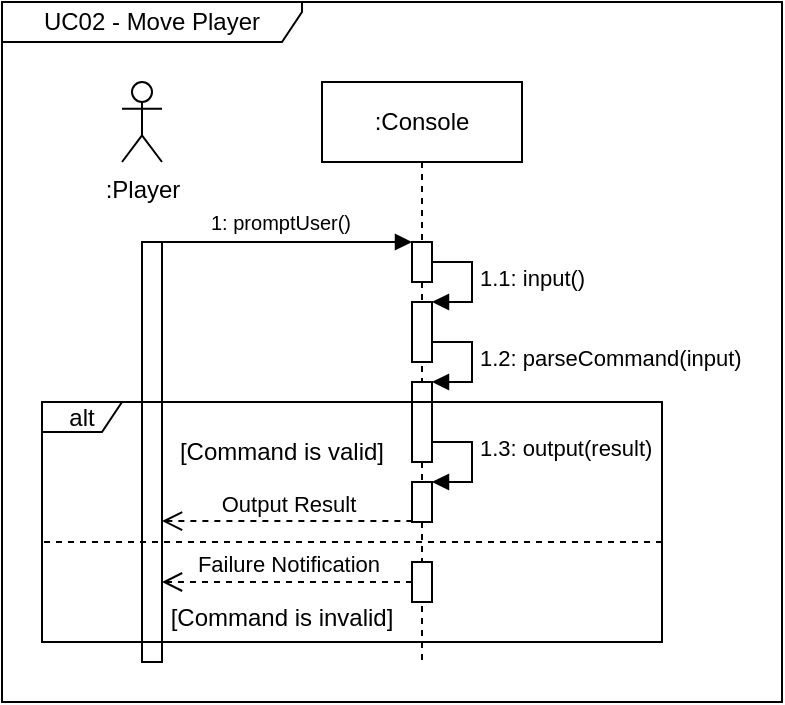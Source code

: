 <mxfile version="12.1.0" type="device" pages="1"><diagram id="g9EbazYVIRVL97YSaz-m" name="Page-1"><mxGraphModel dx="1315" dy="675" grid="1" gridSize="10" guides="1" tooltips="1" connect="1" arrows="1" fold="1" page="1" pageScale="1" pageWidth="850" pageHeight="1100" math="0" shadow="0"><root><mxCell id="0"/><mxCell id="1" parent="0"/><mxCell id="vTVCCN7xw4KAd5O4YTGu-36" value="UC02 - Move Player" style="shape=umlFrame;whiteSpace=wrap;html=1;width=150;height=20;" parent="1" vertex="1"><mxGeometry x="40" y="40" width="390" height="350" as="geometry"/></mxCell><mxCell id="vTVCCN7xw4KAd5O4YTGu-34" value=":Player" style="shape=umlActor;verticalLabelPosition=bottom;labelBackgroundColor=#ffffff;verticalAlign=top;html=1;" parent="1" vertex="1"><mxGeometry x="100" y="80" width="20" height="40" as="geometry"/></mxCell><mxCell id="vTVCCN7xw4KAd5O4YTGu-35" value="" style="html=1;points=[];perimeter=orthogonalPerimeter;" parent="1" vertex="1"><mxGeometry x="110" y="160" width="10" height="210" as="geometry"/></mxCell><mxCell id="vTVCCN7xw4KAd5O4YTGu-37" value=":Console" style="shape=umlLifeline;perimeter=lifelinePerimeter;whiteSpace=wrap;html=1;container=1;collapsible=0;recursiveResize=0;outlineConnect=0;" parent="1" vertex="1"><mxGeometry x="200" y="80" width="100" height="290" as="geometry"/></mxCell><mxCell id="vt2cLhFYKLGZG6fKB6V9-2" value="1.1: input()" style="edgeStyle=orthogonalEdgeStyle;html=1;align=left;spacingLeft=2;endArrow=block;rounded=0;entryX=1;entryY=0;" parent="vTVCCN7xw4KAd5O4YTGu-37" target="vt2cLhFYKLGZG6fKB6V9-1" edge="1"><mxGeometry relative="1" as="geometry"><mxPoint x="50" y="90" as="sourcePoint"/><Array as="points"><mxPoint x="75" y="90"/></Array></mxGeometry></mxCell><mxCell id="vTVCCN7xw4KAd5O4YTGu-40" value="" style="html=1;points=[];perimeter=orthogonalPerimeter;" parent="vTVCCN7xw4KAd5O4YTGu-37" vertex="1"><mxGeometry x="45" y="80" width="10" height="20" as="geometry"/></mxCell><mxCell id="vt2cLhFYKLGZG6fKB6V9-4" value="1.2: parseCommand(input)" style="edgeStyle=orthogonalEdgeStyle;html=1;align=left;spacingLeft=2;endArrow=block;rounded=0;entryX=1;entryY=0;" parent="vTVCCN7xw4KAd5O4YTGu-37" target="vt2cLhFYKLGZG6fKB6V9-3" edge="1"><mxGeometry relative="1" as="geometry"><mxPoint x="50" y="130" as="sourcePoint"/><Array as="points"><mxPoint x="75" y="130"/></Array></mxGeometry></mxCell><mxCell id="vt2cLhFYKLGZG6fKB6V9-1" value="" style="html=1;points=[];perimeter=orthogonalPerimeter;" parent="vTVCCN7xw4KAd5O4YTGu-37" vertex="1"><mxGeometry x="45" y="110" width="10" height="30" as="geometry"/></mxCell><mxCell id="vt2cLhFYKLGZG6fKB6V9-5" value="" style="html=1;points=[];perimeter=orthogonalPerimeter;" parent="vTVCCN7xw4KAd5O4YTGu-37" vertex="1"><mxGeometry x="45" y="200" width="10" height="20" as="geometry"/></mxCell><mxCell id="vt2cLhFYKLGZG6fKB6V9-6" value="1.3: output(result)" style="edgeStyle=orthogonalEdgeStyle;html=1;align=left;spacingLeft=2;endArrow=block;rounded=0;entryX=1;entryY=0;" parent="vTVCCN7xw4KAd5O4YTGu-37" target="vt2cLhFYKLGZG6fKB6V9-5" edge="1"><mxGeometry relative="1" as="geometry"><mxPoint x="50" y="170" as="sourcePoint"/><Array as="points"><mxPoint x="50" y="180"/><mxPoint x="75" y="180"/><mxPoint x="75" y="200"/></Array></mxGeometry></mxCell><mxCell id="vt2cLhFYKLGZG6fKB6V9-3" value="" style="html=1;points=[];perimeter=orthogonalPerimeter;" parent="vTVCCN7xw4KAd5O4YTGu-37" vertex="1"><mxGeometry x="45" y="150" width="10" height="40" as="geometry"/></mxCell><mxCell id="hpW1CmfGHOAoLHA8zzZz-4" value="" style="html=1;points=[];perimeter=orthogonalPerimeter;" vertex="1" parent="vTVCCN7xw4KAd5O4YTGu-37"><mxGeometry x="45" y="240" width="10" height="20" as="geometry"/></mxCell><mxCell id="vTVCCN7xw4KAd5O4YTGu-39" value="&lt;font style=&quot;font-size: 10px&quot;&gt;1: promptUser()&lt;/font&gt;" style="html=1;verticalAlign=bottom;endArrow=block;" parent="1" target="vTVCCN7xw4KAd5O4YTGu-40" edge="1"><mxGeometry x="-0.067" y="1" width="80" relative="1" as="geometry"><mxPoint x="120" y="160" as="sourcePoint"/><mxPoint x="270" y="159" as="targetPoint"/><mxPoint as="offset"/></mxGeometry></mxCell><mxCell id="vt2cLhFYKLGZG6fKB6V9-7" value="Output Result" style="html=1;verticalAlign=bottom;endArrow=open;dashed=1;endSize=8;exitX=0.019;exitY=0.976;exitDx=0;exitDy=0;exitPerimeter=0;" parent="1" source="vt2cLhFYKLGZG6fKB6V9-5" edge="1"><mxGeometry relative="1" as="geometry"><mxPoint x="260" y="300" as="sourcePoint"/><mxPoint x="120" y="299.52" as="targetPoint"/></mxGeometry></mxCell><mxCell id="hpW1CmfGHOAoLHA8zzZz-1" value="alt" style="shape=umlFrame;whiteSpace=wrap;html=1;width=40;height=15;" vertex="1" parent="1"><mxGeometry x="60" y="240" width="310" height="120" as="geometry"/></mxCell><mxCell id="hpW1CmfGHOAoLHA8zzZz-2" value="" style="endArrow=none;dashed=1;html=1;" edge="1" parent="1"><mxGeometry width="50" height="50" relative="1" as="geometry"><mxPoint x="370" y="310" as="sourcePoint"/><mxPoint x="60" y="310" as="targetPoint"/></mxGeometry></mxCell><mxCell id="hpW1CmfGHOAoLHA8zzZz-3" value="Failure Notification" style="html=1;verticalAlign=bottom;endArrow=open;dashed=1;endSize=8;" edge="1" parent="1" source="hpW1CmfGHOAoLHA8zzZz-4" target="vTVCCN7xw4KAd5O4YTGu-35"><mxGeometry relative="1" as="geometry"><mxPoint x="230" y="380" as="sourcePoint"/><mxPoint x="150" y="380" as="targetPoint"/></mxGeometry></mxCell><mxCell id="hpW1CmfGHOAoLHA8zzZz-5" value="[Command is valid]" style="text;html=1;strokeColor=none;fillColor=none;align=center;verticalAlign=middle;whiteSpace=wrap;rounded=0;" vertex="1" parent="1"><mxGeometry x="120" y="240" width="120" height="50" as="geometry"/></mxCell><mxCell id="hpW1CmfGHOAoLHA8zzZz-6" value="[Command is invalid]" style="text;html=1;strokeColor=none;fillColor=none;align=center;verticalAlign=middle;whiteSpace=wrap;rounded=0;" vertex="1" parent="1"><mxGeometry x="120" y="335" width="120" height="25" as="geometry"/></mxCell></root></mxGraphModel></diagram></mxfile>
